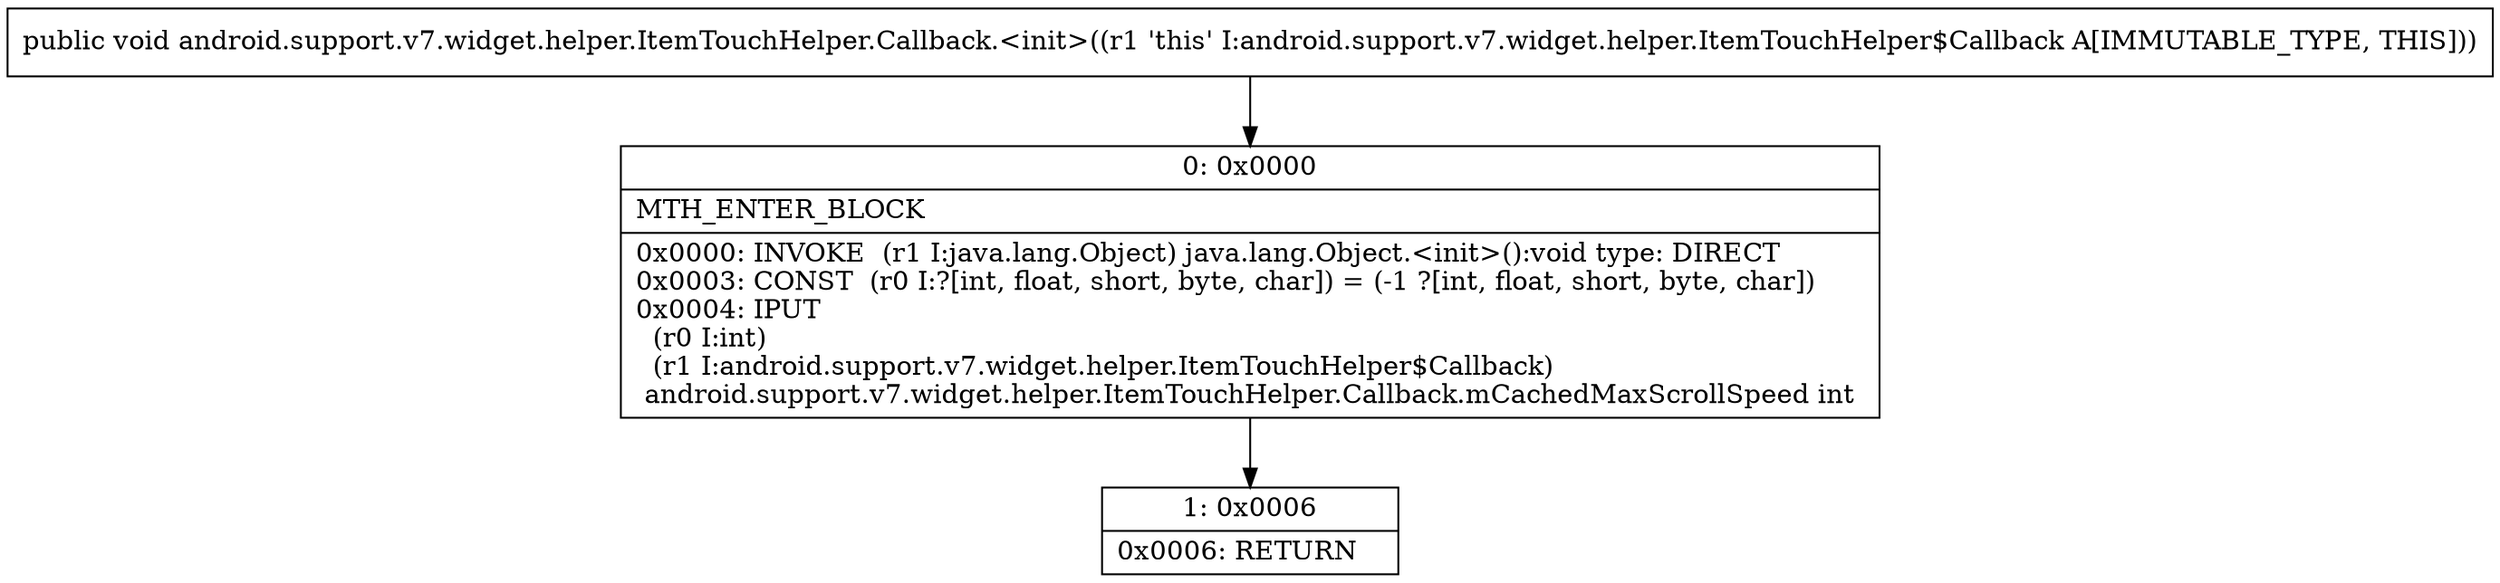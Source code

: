 digraph "CFG forandroid.support.v7.widget.helper.ItemTouchHelper.Callback.\<init\>()V" {
Node_0 [shape=record,label="{0\:\ 0x0000|MTH_ENTER_BLOCK\l|0x0000: INVOKE  (r1 I:java.lang.Object) java.lang.Object.\<init\>():void type: DIRECT \l0x0003: CONST  (r0 I:?[int, float, short, byte, char]) = (\-1 ?[int, float, short, byte, char]) \l0x0004: IPUT  \l  (r0 I:int)\l  (r1 I:android.support.v7.widget.helper.ItemTouchHelper$Callback)\l android.support.v7.widget.helper.ItemTouchHelper.Callback.mCachedMaxScrollSpeed int \l}"];
Node_1 [shape=record,label="{1\:\ 0x0006|0x0006: RETURN   \l}"];
MethodNode[shape=record,label="{public void android.support.v7.widget.helper.ItemTouchHelper.Callback.\<init\>((r1 'this' I:android.support.v7.widget.helper.ItemTouchHelper$Callback A[IMMUTABLE_TYPE, THIS])) }"];
MethodNode -> Node_0;
Node_0 -> Node_1;
}

